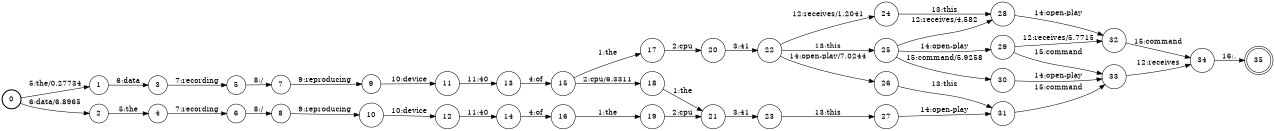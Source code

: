 digraph FST {
rankdir = LR;
size = "8.5,11";
label = "";
center = 1;
orientation = Portrait;
ranksep = "0.4";
nodesep = "0.25";
0 [label = "0", shape = circle, style = bold, fontsize = 14]
	0 -> 1 [label = "5:the/0.27734", fontsize = 14];
	0 -> 2 [label = "6:data/6.8965", fontsize = 14];
1 [label = "1", shape = circle, style = solid, fontsize = 14]
	1 -> 3 [label = "6:data", fontsize = 14];
2 [label = "2", shape = circle, style = solid, fontsize = 14]
	2 -> 4 [label = "5:the", fontsize = 14];
3 [label = "3", shape = circle, style = solid, fontsize = 14]
	3 -> 5 [label = "7:recording", fontsize = 14];
4 [label = "4", shape = circle, style = solid, fontsize = 14]
	4 -> 6 [label = "7:recording", fontsize = 14];
5 [label = "5", shape = circle, style = solid, fontsize = 14]
	5 -> 7 [label = "8:/", fontsize = 14];
6 [label = "6", shape = circle, style = solid, fontsize = 14]
	6 -> 8 [label = "8:/", fontsize = 14];
7 [label = "7", shape = circle, style = solid, fontsize = 14]
	7 -> 9 [label = "9:reproducing", fontsize = 14];
8 [label = "8", shape = circle, style = solid, fontsize = 14]
	8 -> 10 [label = "9:reproducing", fontsize = 14];
9 [label = "9", shape = circle, style = solid, fontsize = 14]
	9 -> 11 [label = "10:device", fontsize = 14];
10 [label = "10", shape = circle, style = solid, fontsize = 14]
	10 -> 12 [label = "10:device", fontsize = 14];
11 [label = "11", shape = circle, style = solid, fontsize = 14]
	11 -> 13 [label = "11:40", fontsize = 14];
12 [label = "12", shape = circle, style = solid, fontsize = 14]
	12 -> 14 [label = "11:40", fontsize = 14];
13 [label = "13", shape = circle, style = solid, fontsize = 14]
	13 -> 15 [label = "4:of", fontsize = 14];
14 [label = "14", shape = circle, style = solid, fontsize = 14]
	14 -> 16 [label = "4:of", fontsize = 14];
15 [label = "15", shape = circle, style = solid, fontsize = 14]
	15 -> 18 [label = "2:cpu/6.3311", fontsize = 14];
	15 -> 17 [label = "1:the", fontsize = 14];
16 [label = "16", shape = circle, style = solid, fontsize = 14]
	16 -> 19 [label = "1:the", fontsize = 14];
17 [label = "17", shape = circle, style = solid, fontsize = 14]
	17 -> 20 [label = "2:cpu", fontsize = 14];
18 [label = "18", shape = circle, style = solid, fontsize = 14]
	18 -> 21 [label = "1:the", fontsize = 14];
19 [label = "19", shape = circle, style = solid, fontsize = 14]
	19 -> 21 [label = "2:cpu", fontsize = 14];
20 [label = "20", shape = circle, style = solid, fontsize = 14]
	20 -> 22 [label = "3:41", fontsize = 14];
21 [label = "21", shape = circle, style = solid, fontsize = 14]
	21 -> 23 [label = "3:41", fontsize = 14];
22 [label = "22", shape = circle, style = solid, fontsize = 14]
	22 -> 24 [label = "12:receives/1.2041", fontsize = 14];
	22 -> 25 [label = "13:this", fontsize = 14];
	22 -> 26 [label = "14:open-play/7.0244", fontsize = 14];
23 [label = "23", shape = circle, style = solid, fontsize = 14]
	23 -> 27 [label = "13:this", fontsize = 14];
24 [label = "24", shape = circle, style = solid, fontsize = 14]
	24 -> 28 [label = "13:this", fontsize = 14];
25 [label = "25", shape = circle, style = solid, fontsize = 14]
	25 -> 28 [label = "12:receives/4.582", fontsize = 14];
	25 -> 29 [label = "14:open-play", fontsize = 14];
	25 -> 30 [label = "15:command/5.9258", fontsize = 14];
26 [label = "26", shape = circle, style = solid, fontsize = 14]
	26 -> 31 [label = "13:this", fontsize = 14];
27 [label = "27", shape = circle, style = solid, fontsize = 14]
	27 -> 31 [label = "14:open-play", fontsize = 14];
28 [label = "28", shape = circle, style = solid, fontsize = 14]
	28 -> 32 [label = "14:open-play", fontsize = 14];
29 [label = "29", shape = circle, style = solid, fontsize = 14]
	29 -> 32 [label = "12:receives/5.7715", fontsize = 14];
	29 -> 33 [label = "15:command", fontsize = 14];
30 [label = "30", shape = circle, style = solid, fontsize = 14]
	30 -> 33 [label = "14:open-play", fontsize = 14];
31 [label = "31", shape = circle, style = solid, fontsize = 14]
	31 -> 33 [label = "15:command", fontsize = 14];
32 [label = "32", shape = circle, style = solid, fontsize = 14]
	32 -> 34 [label = "15:command", fontsize = 14];
33 [label = "33", shape = circle, style = solid, fontsize = 14]
	33 -> 34 [label = "12:receives", fontsize = 14];
34 [label = "34", shape = circle, style = solid, fontsize = 14]
	34 -> 35 [label = "16:.", fontsize = 14];
35 [label = "35", shape = doublecircle, style = solid, fontsize = 14]
}
